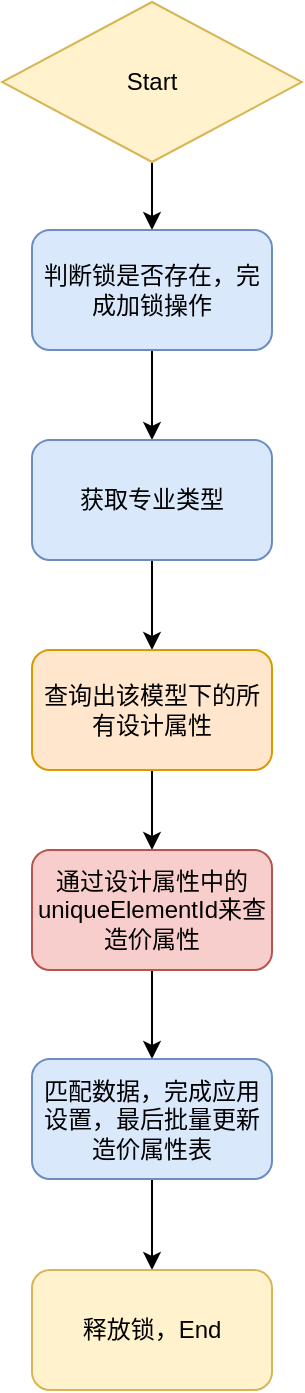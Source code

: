 <mxfile version="24.0.1" type="github">
  <diagram name="第 1 页" id="A8sIAYxdoXAtrlfPjnJ8">
    <mxGraphModel dx="1100" dy="793" grid="1" gridSize="10" guides="1" tooltips="1" connect="1" arrows="1" fold="1" page="1" pageScale="1" pageWidth="827" pageHeight="1169" math="0" shadow="0">
      <root>
        <mxCell id="0" />
        <mxCell id="1" parent="0" />
        <mxCell id="24k0t_cURbyy36AjtF2K-3" style="edgeStyle=orthogonalEdgeStyle;rounded=0;orthogonalLoop=1;jettySize=auto;html=1;entryX=0.5;entryY=0;entryDx=0;entryDy=0;" edge="1" parent="1" source="24k0t_cURbyy36AjtF2K-2" target="24k0t_cURbyy36AjtF2K-4">
          <mxGeometry relative="1" as="geometry">
            <mxPoint x="355" y="180" as="targetPoint" />
          </mxGeometry>
        </mxCell>
        <mxCell id="24k0t_cURbyy36AjtF2K-2" value="Start" style="rhombus;whiteSpace=wrap;html=1;fillColor=#fff2cc;strokeColor=#d6b656;" vertex="1" parent="1">
          <mxGeometry x="280" y="56" width="150" height="80" as="geometry" />
        </mxCell>
        <mxCell id="24k0t_cURbyy36AjtF2K-13" style="edgeStyle=orthogonalEdgeStyle;rounded=0;orthogonalLoop=1;jettySize=auto;html=1;entryX=0.5;entryY=0;entryDx=0;entryDy=0;" edge="1" parent="1" source="24k0t_cURbyy36AjtF2K-4" target="24k0t_cURbyy36AjtF2K-7">
          <mxGeometry relative="1" as="geometry" />
        </mxCell>
        <mxCell id="24k0t_cURbyy36AjtF2K-4" value="判断锁是否存在，完成加锁操作" style="rounded=1;whiteSpace=wrap;html=1;fillColor=#dae8fc;strokeColor=#6c8ebf;" vertex="1" parent="1">
          <mxGeometry x="295" y="170" width="120" height="60" as="geometry" />
        </mxCell>
        <mxCell id="24k0t_cURbyy36AjtF2K-9" style="edgeStyle=orthogonalEdgeStyle;rounded=0;orthogonalLoop=1;jettySize=auto;html=1;entryX=0.5;entryY=0;entryDx=0;entryDy=0;" edge="1" parent="1" source="24k0t_cURbyy36AjtF2K-7" target="24k0t_cURbyy36AjtF2K-10">
          <mxGeometry relative="1" as="geometry">
            <mxPoint x="355" y="390" as="targetPoint" />
          </mxGeometry>
        </mxCell>
        <mxCell id="24k0t_cURbyy36AjtF2K-7" value="获取专业类型" style="rounded=1;whiteSpace=wrap;html=1;fillColor=#dae8fc;strokeColor=#6c8ebf;" vertex="1" parent="1">
          <mxGeometry x="295" y="275" width="120" height="60" as="geometry" />
        </mxCell>
        <mxCell id="24k0t_cURbyy36AjtF2K-12" style="edgeStyle=orthogonalEdgeStyle;rounded=0;orthogonalLoop=1;jettySize=auto;html=1;entryX=0.5;entryY=0;entryDx=0;entryDy=0;" edge="1" parent="1" source="24k0t_cURbyy36AjtF2K-10" target="24k0t_cURbyy36AjtF2K-11">
          <mxGeometry relative="1" as="geometry" />
        </mxCell>
        <mxCell id="24k0t_cURbyy36AjtF2K-10" value="查询出该模型下的所有设计属性" style="rounded=1;whiteSpace=wrap;html=1;fillColor=#ffe6cc;strokeColor=#d79b00;" vertex="1" parent="1">
          <mxGeometry x="295" y="380" width="120" height="60" as="geometry" />
        </mxCell>
        <mxCell id="24k0t_cURbyy36AjtF2K-14" style="edgeStyle=orthogonalEdgeStyle;rounded=0;orthogonalLoop=1;jettySize=auto;html=1;entryX=0.5;entryY=0;entryDx=0;entryDy=0;" edge="1" parent="1" source="24k0t_cURbyy36AjtF2K-11" target="24k0t_cURbyy36AjtF2K-15">
          <mxGeometry relative="1" as="geometry">
            <mxPoint x="355" y="580" as="targetPoint" />
          </mxGeometry>
        </mxCell>
        <mxCell id="24k0t_cURbyy36AjtF2K-11" value="通过设计属性中的uniqueElementId来查造价属性" style="rounded=1;whiteSpace=wrap;html=1;fillColor=#f8cecc;strokeColor=#b85450;" vertex="1" parent="1">
          <mxGeometry x="295" y="480" width="120" height="60" as="geometry" />
        </mxCell>
        <mxCell id="24k0t_cURbyy36AjtF2K-16" style="edgeStyle=orthogonalEdgeStyle;rounded=0;orthogonalLoop=1;jettySize=auto;html=1;entryX=0.5;entryY=0;entryDx=0;entryDy=0;" edge="1" parent="1" source="24k0t_cURbyy36AjtF2K-15" target="24k0t_cURbyy36AjtF2K-18">
          <mxGeometry relative="1" as="geometry">
            <mxPoint x="355" y="680" as="targetPoint" />
          </mxGeometry>
        </mxCell>
        <mxCell id="24k0t_cURbyy36AjtF2K-15" value="匹配数据，完成应用设置，最后批量更新造价属性表" style="rounded=1;whiteSpace=wrap;html=1;fillColor=#dae8fc;strokeColor=#6c8ebf;" vertex="1" parent="1">
          <mxGeometry x="295" y="584.5" width="120" height="60" as="geometry" />
        </mxCell>
        <mxCell id="24k0t_cURbyy36AjtF2K-18" value="释放锁，End" style="rounded=1;whiteSpace=wrap;html=1;fillColor=#fff2cc;strokeColor=#d6b656;" vertex="1" parent="1">
          <mxGeometry x="295" y="690" width="120" height="60" as="geometry" />
        </mxCell>
      </root>
    </mxGraphModel>
  </diagram>
</mxfile>
